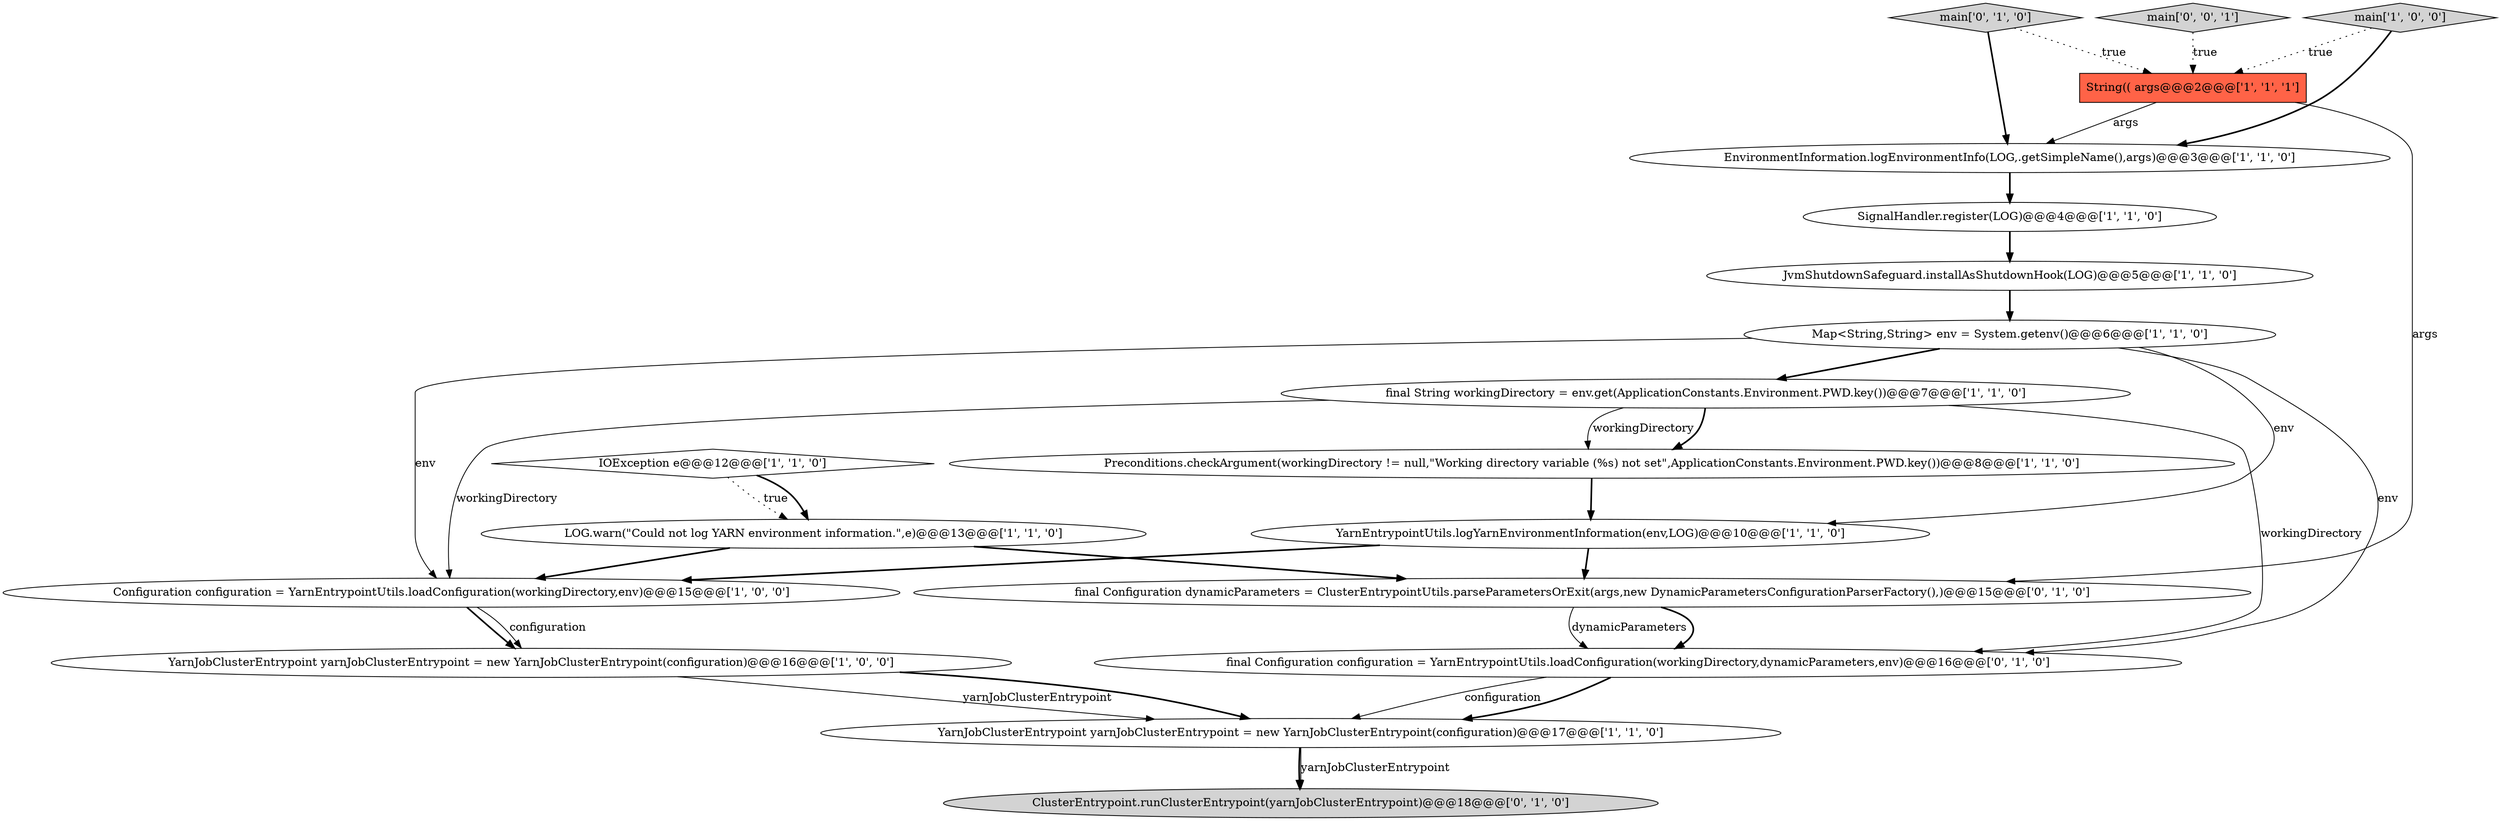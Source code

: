 digraph {
7 [style = filled, label = "SignalHandler.register(LOG)@@@4@@@['1', '1', '0']", fillcolor = white, shape = ellipse image = "AAA0AAABBB1BBB"];
17 [style = filled, label = "main['0', '1', '0']", fillcolor = lightgray, shape = diamond image = "AAA0AAABBB2BBB"];
16 [style = filled, label = "final Configuration dynamicParameters = ClusterEntrypointUtils.parseParametersOrExit(args,new DynamicParametersConfigurationParserFactory(),)@@@15@@@['0', '1', '0']", fillcolor = white, shape = ellipse image = "AAA0AAABBB2BBB"];
10 [style = filled, label = "JvmShutdownSafeguard.installAsShutdownHook(LOG)@@@5@@@['1', '1', '0']", fillcolor = white, shape = ellipse image = "AAA0AAABBB1BBB"];
0 [style = filled, label = "YarnEntrypointUtils.logYarnEnvironmentInformation(env,LOG)@@@10@@@['1', '1', '0']", fillcolor = white, shape = ellipse image = "AAA0AAABBB1BBB"];
9 [style = filled, label = "Map<String,String> env = System.getenv()@@@6@@@['1', '1', '0']", fillcolor = white, shape = ellipse image = "AAA0AAABBB1BBB"];
8 [style = filled, label = "String(( args@@@2@@@['1', '1', '1']", fillcolor = tomato, shape = box image = "AAA0AAABBB1BBB"];
4 [style = filled, label = "LOG.warn(\"Could not log YARN environment information.\",e)@@@13@@@['1', '1', '0']", fillcolor = white, shape = ellipse image = "AAA0AAABBB1BBB"];
3 [style = filled, label = "IOException e@@@12@@@['1', '1', '0']", fillcolor = white, shape = diamond image = "AAA0AAABBB1BBB"];
5 [style = filled, label = "Configuration configuration = YarnEntrypointUtils.loadConfiguration(workingDirectory,env)@@@15@@@['1', '0', '0']", fillcolor = white, shape = ellipse image = "AAA0AAABBB1BBB"];
11 [style = filled, label = "YarnJobClusterEntrypoint yarnJobClusterEntrypoint = new YarnJobClusterEntrypoint(configuration)@@@16@@@['1', '0', '0']", fillcolor = white, shape = ellipse image = "AAA0AAABBB1BBB"];
6 [style = filled, label = "YarnJobClusterEntrypoint yarnJobClusterEntrypoint = new YarnJobClusterEntrypoint(configuration)@@@17@@@['1', '1', '0']", fillcolor = white, shape = ellipse image = "AAA0AAABBB1BBB"];
2 [style = filled, label = "Preconditions.checkArgument(workingDirectory != null,\"Working directory variable (%s) not set\",ApplicationConstants.Environment.PWD.key())@@@8@@@['1', '1', '0']", fillcolor = white, shape = ellipse image = "AAA0AAABBB1BBB"];
12 [style = filled, label = "main['1', '0', '0']", fillcolor = lightgray, shape = diamond image = "AAA0AAABBB1BBB"];
14 [style = filled, label = "ClusterEntrypoint.runClusterEntrypoint(yarnJobClusterEntrypoint)@@@18@@@['0', '1', '0']", fillcolor = lightgray, shape = ellipse image = "AAA0AAABBB2BBB"];
15 [style = filled, label = "final Configuration configuration = YarnEntrypointUtils.loadConfiguration(workingDirectory,dynamicParameters,env)@@@16@@@['0', '1', '0']", fillcolor = white, shape = ellipse image = "AAA1AAABBB2BBB"];
18 [style = filled, label = "main['0', '0', '1']", fillcolor = lightgray, shape = diamond image = "AAA0AAABBB3BBB"];
13 [style = filled, label = "final String workingDirectory = env.get(ApplicationConstants.Environment.PWD.key())@@@7@@@['1', '1', '0']", fillcolor = white, shape = ellipse image = "AAA0AAABBB1BBB"];
1 [style = filled, label = "EnvironmentInformation.logEnvironmentInfo(LOG,.getSimpleName(),args)@@@3@@@['1', '1', '0']", fillcolor = white, shape = ellipse image = "AAA0AAABBB1BBB"];
9->5 [style = solid, label="env"];
11->6 [style = solid, label="yarnJobClusterEntrypoint"];
8->1 [style = solid, label="args"];
13->2 [style = solid, label="workingDirectory"];
13->5 [style = solid, label="workingDirectory"];
4->16 [style = bold, label=""];
7->10 [style = bold, label=""];
10->9 [style = bold, label=""];
4->5 [style = bold, label=""];
18->8 [style = dotted, label="true"];
9->13 [style = bold, label=""];
12->1 [style = bold, label=""];
16->15 [style = bold, label=""];
11->6 [style = bold, label=""];
15->6 [style = solid, label="configuration"];
15->6 [style = bold, label=""];
9->0 [style = solid, label="env"];
12->8 [style = dotted, label="true"];
6->14 [style = bold, label=""];
5->11 [style = bold, label=""];
5->11 [style = solid, label="configuration"];
16->15 [style = solid, label="dynamicParameters"];
6->14 [style = solid, label="yarnJobClusterEntrypoint"];
3->4 [style = dotted, label="true"];
13->15 [style = solid, label="workingDirectory"];
17->8 [style = dotted, label="true"];
2->0 [style = bold, label=""];
1->7 [style = bold, label=""];
0->5 [style = bold, label=""];
13->2 [style = bold, label=""];
9->15 [style = solid, label="env"];
3->4 [style = bold, label=""];
8->16 [style = solid, label="args"];
17->1 [style = bold, label=""];
0->16 [style = bold, label=""];
}
